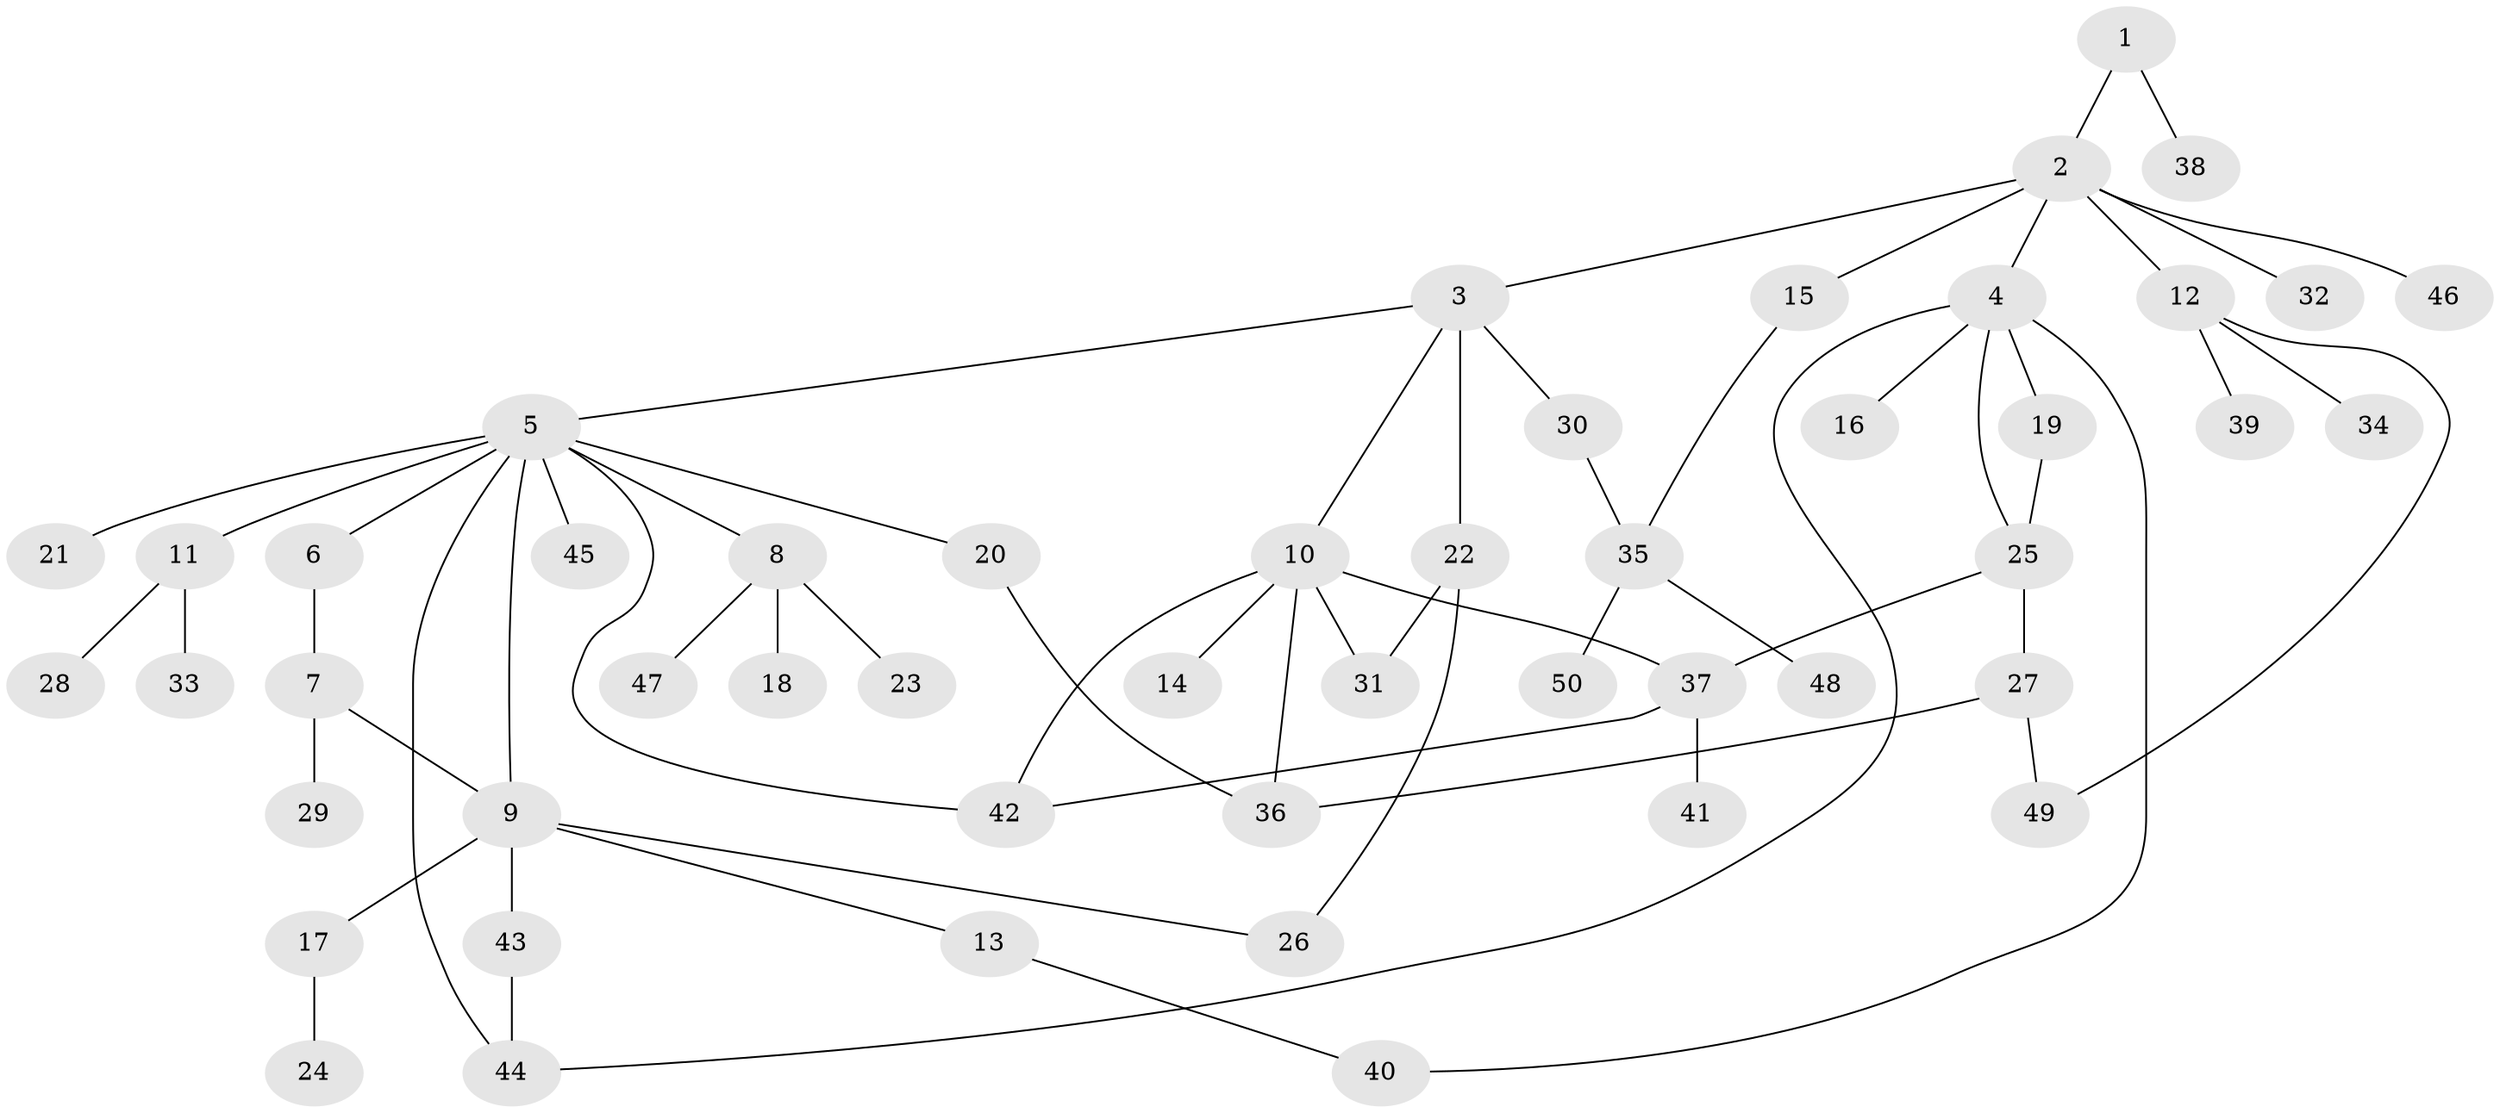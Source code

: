 // Generated by graph-tools (version 1.1) at 2025/34/03/09/25 02:34:15]
// undirected, 50 vertices, 63 edges
graph export_dot {
graph [start="1"]
  node [color=gray90,style=filled];
  1;
  2;
  3;
  4;
  5;
  6;
  7;
  8;
  9;
  10;
  11;
  12;
  13;
  14;
  15;
  16;
  17;
  18;
  19;
  20;
  21;
  22;
  23;
  24;
  25;
  26;
  27;
  28;
  29;
  30;
  31;
  32;
  33;
  34;
  35;
  36;
  37;
  38;
  39;
  40;
  41;
  42;
  43;
  44;
  45;
  46;
  47;
  48;
  49;
  50;
  1 -- 2;
  1 -- 38;
  2 -- 3;
  2 -- 4;
  2 -- 12;
  2 -- 15;
  2 -- 32;
  2 -- 46;
  3 -- 5;
  3 -- 10;
  3 -- 22;
  3 -- 30;
  4 -- 16;
  4 -- 19;
  4 -- 44;
  4 -- 40;
  4 -- 25;
  5 -- 6;
  5 -- 8;
  5 -- 11;
  5 -- 20;
  5 -- 21;
  5 -- 45;
  5 -- 42;
  5 -- 44;
  5 -- 9;
  6 -- 7;
  7 -- 9;
  7 -- 29;
  8 -- 18;
  8 -- 23;
  8 -- 47;
  9 -- 13;
  9 -- 17;
  9 -- 43;
  9 -- 26;
  10 -- 14;
  10 -- 31;
  10 -- 36;
  10 -- 37;
  10 -- 42;
  11 -- 28;
  11 -- 33;
  12 -- 34;
  12 -- 39;
  12 -- 49;
  13 -- 40;
  15 -- 35;
  17 -- 24;
  19 -- 25;
  20 -- 36;
  22 -- 26;
  22 -- 31;
  25 -- 27;
  25 -- 37;
  27 -- 49;
  27 -- 36;
  30 -- 35;
  35 -- 48;
  35 -- 50;
  37 -- 41;
  37 -- 42;
  43 -- 44;
}
